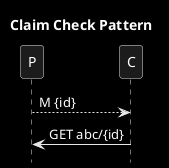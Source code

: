 @startuml
title Claim Check Pattern
hide footbox
skinparam monochrome reverse

P-->C: M {id}
C->P: GET abc/{id}
@enduml
? GDPR
? Large Payload


